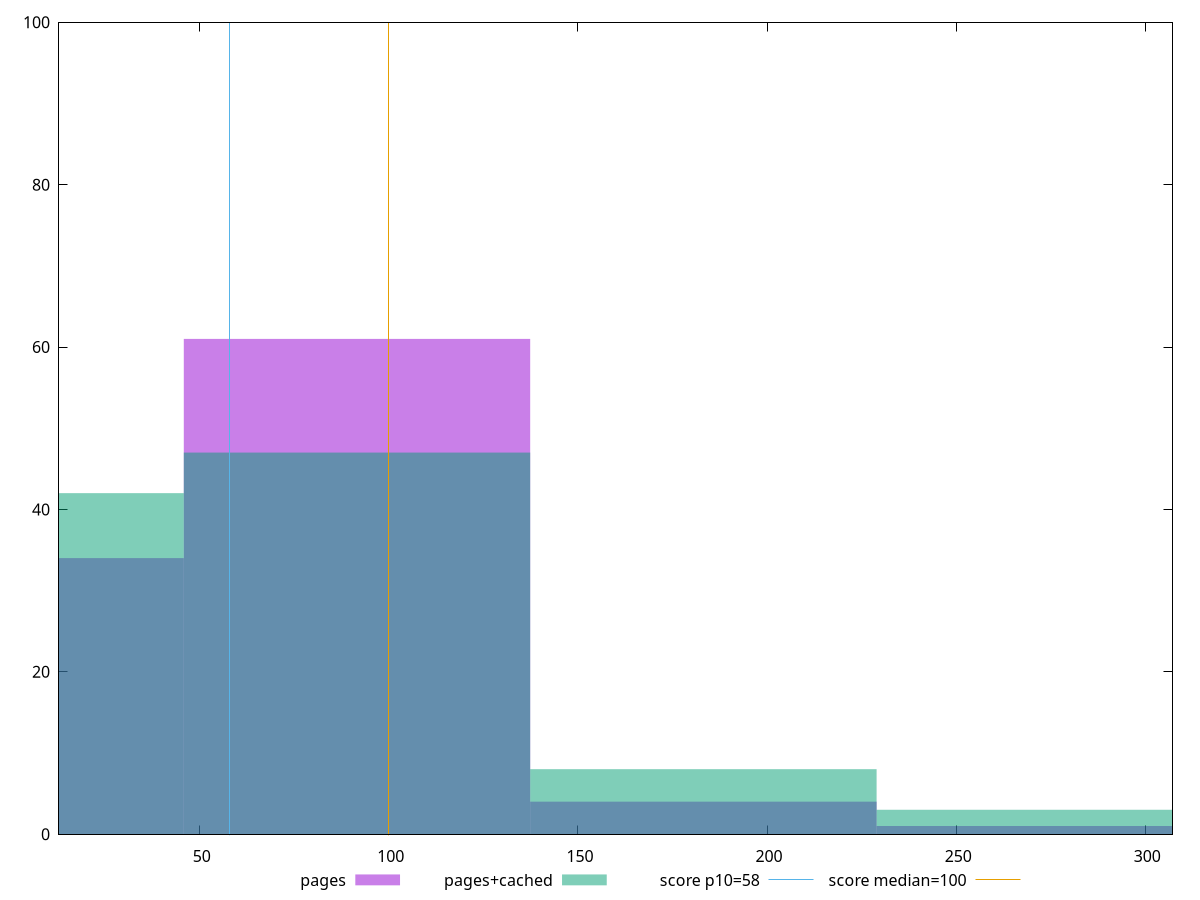 reset

$pages <<EOF
183.17210688159057 4
274.75816032238583 1
91.58605344079528 61
0 34
EOF

$pagesCached <<EOF
274.75816032238583 3
183.17210688159057 8
91.58605344079528 47
0 42
EOF

set key outside below
set boxwidth 91.58605344079528
set xrange [12.8:307.20000000000294]
set yrange [0:100]
set trange [0:100]
set style fill transparent solid 0.5 noborder

set parametric
set terminal svg size 640, 500 enhanced background rgb 'white'
set output "report_00017_2021-02-10T15-08-03.406Z/estimated-input-latency/comparison/histogram/0_vs_1.svg"

plot $pages title "pages" with boxes, \
     $pagesCached title "pages+cached" with boxes, \
     58,t title "score p10=58", \
     100,t title "score median=100"

reset
